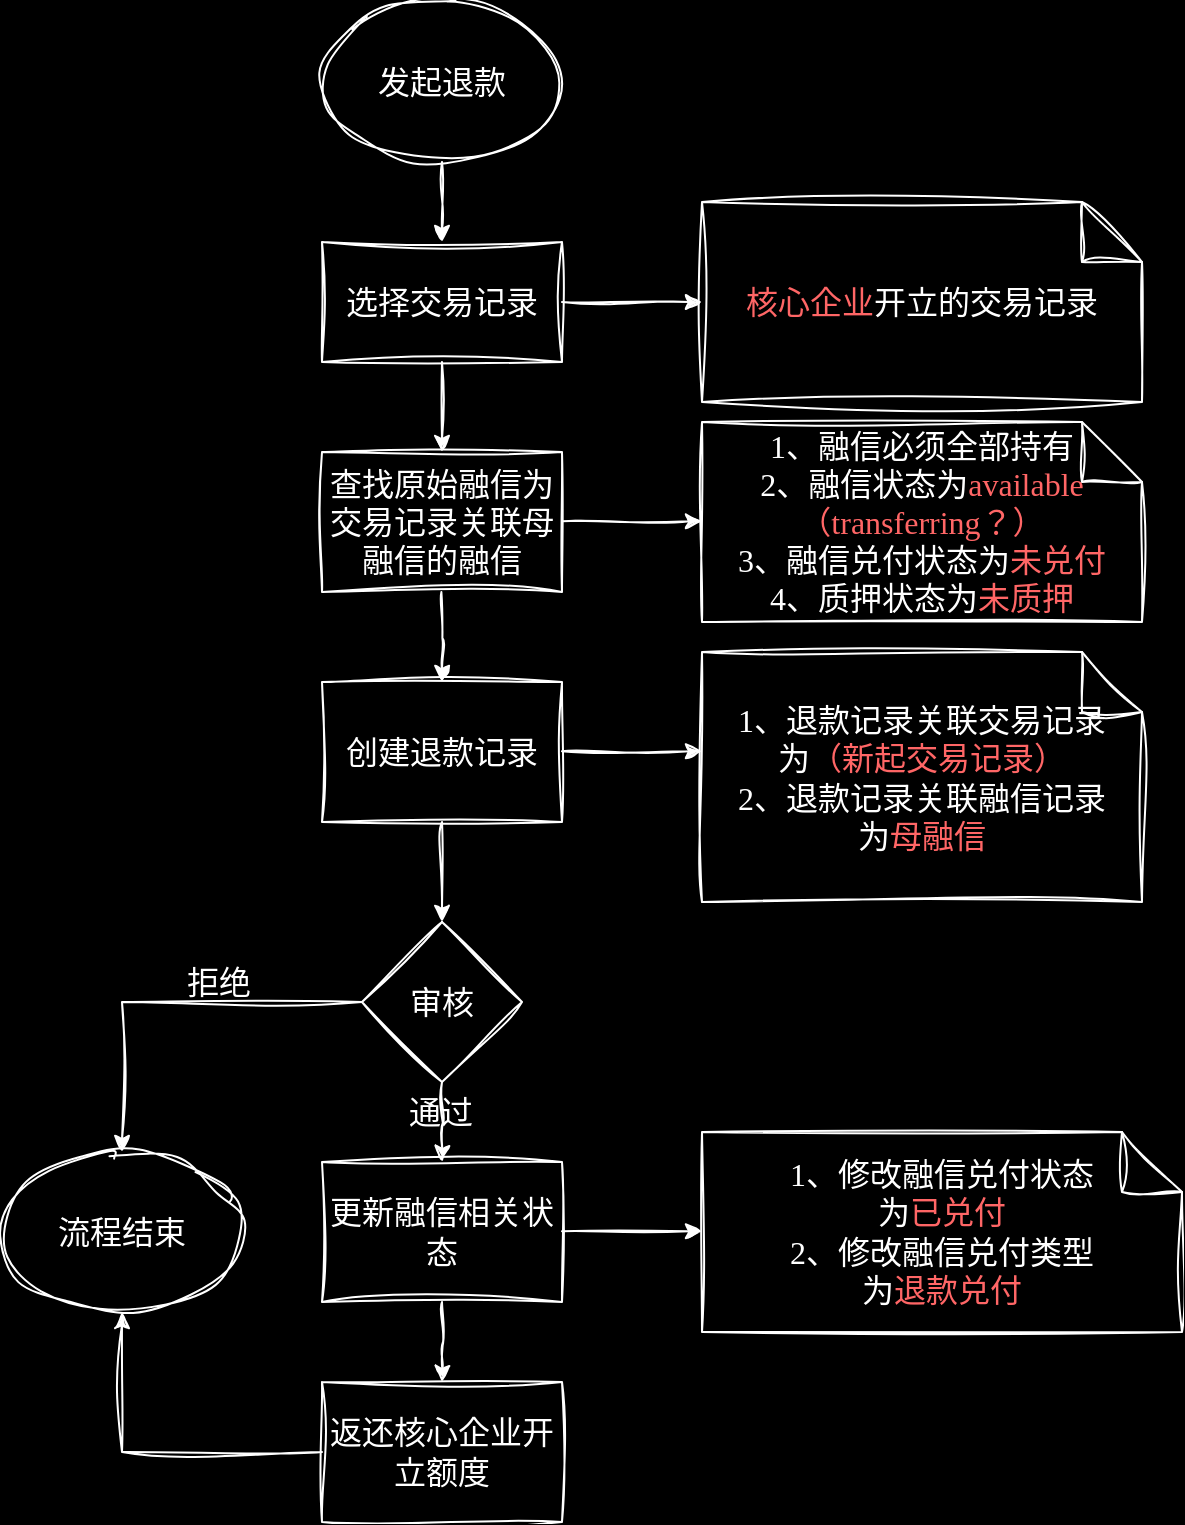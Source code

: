 <mxfile version="24.7.12">
  <diagram name="第 1 页" id="xSBUUF7zfyPPVn0Ek9fH">
    <mxGraphModel dx="753" dy="476" grid="1" gridSize="10" guides="1" tooltips="1" connect="1" arrows="1" fold="1" page="1" pageScale="1" pageWidth="827" pageHeight="1169" background="#000000" math="0" shadow="0">
      <root>
        <mxCell id="0" />
        <mxCell id="1" parent="0" />
        <mxCell id="6oIkDb-312-8pM6s9ORh-19" value="" style="edgeStyle=orthogonalEdgeStyle;rounded=0;sketch=1;hachureGap=4;jiggle=2;curveFitting=1;orthogonalLoop=1;jettySize=auto;html=1;fontFamily=Long Cang;fontSource=https%3A%2F%2Ffonts.googleapis.com%2Fcss%3Ffamily%3DLong%2BCang;fontSize=16;" parent="1" target="6oIkDb-312-8pM6s9ORh-18" edge="1">
          <mxGeometry relative="1" as="geometry">
            <mxPoint x="370" y="160.0" as="sourcePoint" />
          </mxGeometry>
        </mxCell>
        <mxCell id="6oIkDb-312-8pM6s9ORh-20" value="" style="edgeStyle=orthogonalEdgeStyle;rounded=0;sketch=1;hachureGap=4;jiggle=2;curveFitting=1;orthogonalLoop=1;jettySize=auto;html=1;fontFamily=Long Cang;fontSource=https%3A%2F%2Ffonts.googleapis.com%2Fcss%3Ffamily%3DLong%2BCang;strokeColor=#FFFFFF;fontSize=16;exitX=0.5;exitY=1;exitDx=0;exitDy=0;" parent="1" source="o6kX1AXqSNB2H2lRawLF-7" target="6oIkDb-312-8pM6s9ORh-18" edge="1">
          <mxGeometry relative="1" as="geometry">
            <mxPoint x="370" y="160.0" as="sourcePoint" />
          </mxGeometry>
        </mxCell>
        <mxCell id="6oIkDb-312-8pM6s9ORh-22" value="" style="edgeStyle=orthogonalEdgeStyle;rounded=0;sketch=1;hachureGap=4;jiggle=2;curveFitting=1;orthogonalLoop=1;jettySize=auto;html=1;fontFamily=Long Cang;fontSource=https%3A%2F%2Ffonts.googleapis.com%2Fcss%3Ffamily%3DLong%2BCang;strokeColor=#FFFFFF;fontSize=16;" parent="1" source="6oIkDb-312-8pM6s9ORh-18" target="6oIkDb-312-8pM6s9ORh-21" edge="1">
          <mxGeometry relative="1" as="geometry" />
        </mxCell>
        <mxCell id="6oIkDb-312-8pM6s9ORh-18" value="&lt;font style=&quot;font-size: 16px;&quot; color=&quot;#ffffff&quot;&gt;选择交易记录&lt;/font&gt;" style="whiteSpace=wrap;html=1;fontFamily=Long Cang;fillColor=none;strokeColor=#FFFFFF;sketch=1;hachureGap=4;jiggle=2;curveFitting=1;fontSource=https%3A%2F%2Ffonts.googleapis.com%2Fcss%3Ffamily%3DLong%2BCang;fontSize=16;" parent="1" vertex="1">
          <mxGeometry x="310" y="200" width="120" height="60" as="geometry" />
        </mxCell>
        <mxCell id="6oIkDb-312-8pM6s9ORh-29" value="" style="edgeStyle=orthogonalEdgeStyle;rounded=0;sketch=1;hachureGap=4;jiggle=2;curveFitting=1;orthogonalLoop=1;jettySize=auto;html=1;fontFamily=Long Cang;fontSource=https%3A%2F%2Ffonts.googleapis.com%2Fcss%3Ffamily%3DLong%2BCang;strokeColor=#FFFFFF;curved=0;fontSize=16;entryX=0.5;entryY=0;entryDx=0;entryDy=0;" parent="1" target="o6kX1AXqSNB2H2lRawLF-1" edge="1">
          <mxGeometry relative="1" as="geometry">
            <mxPoint x="369.7" y="375" as="sourcePoint" />
            <mxPoint x="390" y="420" as="targetPoint" />
          </mxGeometry>
        </mxCell>
        <mxCell id="6oIkDb-312-8pM6s9ORh-21" value="&lt;font style=&quot;font-size: 16px;&quot; color=&quot;#ffffff&quot;&gt;查找原始融信为交易记录关联母融信的融信&lt;/font&gt;" style="whiteSpace=wrap;html=1;fontFamily=Long Cang;fillColor=none;strokeColor=#FFFFFF;sketch=1;hachureGap=4;jiggle=2;curveFitting=1;fontSource=https%3A%2F%2Ffonts.googleapis.com%2Fcss%3Ffamily%3DLong%2BCang;fontSize=16;" parent="1" vertex="1">
          <mxGeometry x="310" y="305" width="120" height="70" as="geometry" />
        </mxCell>
        <mxCell id="6oIkDb-312-8pM6s9ORh-23" value="&lt;font color=&quot;#ff6666&quot; style=&quot;font-size: 16px;&quot;&gt;核心企业&lt;/font&gt;&lt;font style=&quot;font-size: 16px;&quot; color=&quot;#ffffff&quot;&gt;开立的交易记录&lt;/font&gt;" style="shape=note;whiteSpace=wrap;html=1;backgroundOutline=1;darkOpacity=0.05;sketch=1;hachureGap=4;jiggle=2;curveFitting=1;fontFamily=Long Cang;fontSource=https%3A%2F%2Ffonts.googleapis.com%2Fcss%3Ffamily%3DLong%2BCang;fillColor=none;strokeColor=#FFFFFF;fontSize=16;" parent="1" vertex="1">
          <mxGeometry x="500" y="180" width="220" height="100" as="geometry" />
        </mxCell>
        <mxCell id="6oIkDb-312-8pM6s9ORh-24" style="edgeStyle=orthogonalEdgeStyle;rounded=0;sketch=1;hachureGap=4;jiggle=2;curveFitting=1;orthogonalLoop=1;jettySize=auto;html=1;entryX=0;entryY=0.5;entryDx=0;entryDy=0;entryPerimeter=0;fontFamily=Long Cang;fontSource=https%3A%2F%2Ffonts.googleapis.com%2Fcss%3Ffamily%3DLong%2BCang;strokeColor=#FFFFFF;fontSize=16;" parent="1" source="6oIkDb-312-8pM6s9ORh-18" target="6oIkDb-312-8pM6s9ORh-23" edge="1">
          <mxGeometry relative="1" as="geometry" />
        </mxCell>
        <mxCell id="6oIkDb-312-8pM6s9ORh-25" value="&lt;font style=&quot;font-size: 16px;&quot; color=&quot;#ffffff&quot;&gt;1、融信必须全部持有&lt;/font&gt;&lt;div style=&quot;font-size: 16px;&quot;&gt;&lt;font style=&quot;font-size: 16px;&quot; color=&quot;#ffffff&quot;&gt;2、融信状态&lt;/font&gt;&lt;font style=&quot;background-color: initial;&quot; color=&quot;#ffffff&quot;&gt;为&lt;/font&gt;&lt;font style=&quot;background-color: initial;&quot;&gt;&lt;font color=&quot;#ff6666&quot;&gt;available（transferring？）&lt;/font&gt;&lt;/font&gt;&lt;/div&gt;&lt;div style=&quot;font-size: 16px;&quot;&gt;&lt;div style=&quot;font-size: 16px;&quot;&gt;&lt;div style=&quot;font-size: 16px;&quot;&gt;&lt;div style=&quot;font-size: 16px;&quot;&gt;&lt;font style=&quot;font-size: 16px;&quot; color=&quot;#ffffff&quot;&gt;3、融信兑付状态&lt;/font&gt;&lt;span style=&quot;background-color: initial; color: rgb(255, 255, 255);&quot;&gt;为&lt;/span&gt;&lt;span style=&quot;background-color: initial;&quot;&gt;&lt;font color=&quot;#ff6666&quot;&gt;未兑付&lt;/font&gt;&lt;/span&gt;&lt;/div&gt;&lt;div style=&quot;font-size: 16px;&quot;&gt;&lt;font style=&quot;font-size: 16px;&quot; color=&quot;#ffffff&quot;&gt;4、质押状态&lt;/font&gt;&lt;span style=&quot;color: rgb(255, 255, 255); background-color: initial;&quot;&gt;为&lt;/span&gt;&lt;span style=&quot;background-color: initial;&quot;&gt;&lt;font color=&quot;#ff6666&quot;&gt;未质押&lt;/font&gt;&lt;/span&gt;&lt;/div&gt;&lt;/div&gt;&lt;/div&gt;&lt;/div&gt;" style="shape=note;whiteSpace=wrap;html=1;backgroundOutline=1;darkOpacity=0.05;sketch=1;hachureGap=4;jiggle=2;curveFitting=1;fontFamily=Long Cang;fontSource=https%3A%2F%2Ffonts.googleapis.com%2Fcss%3Ffamily%3DLong%2BCang;fillColor=none;strokeColor=#FFFFFF;fontSize=16;" parent="1" vertex="1">
          <mxGeometry x="500" y="290" width="220" height="100" as="geometry" />
        </mxCell>
        <mxCell id="6oIkDb-312-8pM6s9ORh-26" style="edgeStyle=orthogonalEdgeStyle;rounded=0;sketch=1;hachureGap=4;jiggle=2;curveFitting=1;orthogonalLoop=1;jettySize=auto;html=1;entryX=0;entryY=0.5;entryDx=0;entryDy=0;entryPerimeter=0;fontFamily=Long Cang;fontSource=https%3A%2F%2Ffonts.googleapis.com%2Fcss%3Ffamily%3DLong%2BCang;strokeColor=#FFFFFF;fontSize=16;" parent="1" edge="1">
          <mxGeometry relative="1" as="geometry">
            <mxPoint x="430" y="339.62" as="sourcePoint" />
            <mxPoint x="500" y="339.62" as="targetPoint" />
          </mxGeometry>
        </mxCell>
        <mxCell id="6oIkDb-312-8pM6s9ORh-44" value="" style="edgeStyle=orthogonalEdgeStyle;rounded=0;sketch=1;hachureGap=4;jiggle=2;curveFitting=1;orthogonalLoop=1;jettySize=auto;html=1;fontFamily=Long Cang;fontSource=https%3A%2F%2Ffonts.googleapis.com%2Fcss%3Ffamily%3DLong%2BCang;strokeColor=#FFFFFF;fontSize=16;entryX=0.5;entryY=0;entryDx=0;entryDy=0;" parent="1" source="6oIkDb-312-8pM6s9ORh-28" target="o6kX1AXqSNB2H2lRawLF-10" edge="1">
          <mxGeometry relative="1" as="geometry">
            <mxPoint x="189.97" y="665" as="targetPoint" />
          </mxGeometry>
        </mxCell>
        <mxCell id="6oIkDb-312-8pM6s9ORh-45" value="拒绝" style="edgeLabel;html=1;align=center;verticalAlign=bottom;resizable=0;points=[];sketch=1;hachureGap=4;jiggle=2;curveFitting=1;fontFamily=Long Cang;fontSource=https%3A%2F%2Ffonts.googleapis.com%2Fcss%3Ffamily%3DLong%2BCang;labelBackgroundColor=none;fontColor=#FFFFFF;fontSize=16;" parent="6oIkDb-312-8pM6s9ORh-44" vertex="1" connectable="0">
          <mxGeometry x="-0.261" y="1" relative="1" as="geometry">
            <mxPoint as="offset" />
          </mxGeometry>
        </mxCell>
        <mxCell id="6oIkDb-312-8pM6s9ORh-28" value="&lt;font style=&quot;font-size: 16px;&quot; color=&quot;#ffffff&quot;&gt;审核&lt;/font&gt;" style="rhombus;whiteSpace=wrap;html=1;fontFamily=Long Cang;fillColor=none;strokeColor=#FFFFFF;sketch=1;hachureGap=4;jiggle=2;curveFitting=1;fontSource=https%3A%2F%2Ffonts.googleapis.com%2Fcss%3Ffamily%3DLong%2BCang;fontSize=16;" parent="1" vertex="1">
          <mxGeometry x="330" y="540" width="80" height="80" as="geometry" />
        </mxCell>
        <mxCell id="6oIkDb-312-8pM6s9ORh-30" value="" style="edgeStyle=orthogonalEdgeStyle;rounded=0;sketch=1;hachureGap=4;jiggle=2;curveFitting=1;orthogonalLoop=1;jettySize=auto;html=1;fontFamily=Long Cang;fontSource=https%3A%2F%2Ffonts.googleapis.com%2Fcss%3Ffamily%3DLong%2BCang;strokeColor=#FFFFFF;curved=0;fontSize=16;" parent="1" edge="1">
          <mxGeometry relative="1" as="geometry">
            <mxPoint x="370" y="620" as="sourcePoint" />
            <mxPoint x="370" y="660" as="targetPoint" />
          </mxGeometry>
        </mxCell>
        <mxCell id="6oIkDb-312-8pM6s9ORh-34" value="通过" style="edgeLabel;html=1;align=center;verticalAlign=middle;resizable=0;points=[];sketch=1;hachureGap=4;jiggle=2;curveFitting=1;fontFamily=Long Cang;fontSource=https%3A%2F%2Ffonts.googleapis.com%2Fcss%3Ffamily%3DLong%2BCang;labelBackgroundColor=none;fontColor=#FFFFFF;fontSize=16;" parent="6oIkDb-312-8pM6s9ORh-30" vertex="1" connectable="0">
          <mxGeometry x="-0.314" y="-2" relative="1" as="geometry">
            <mxPoint as="offset" />
          </mxGeometry>
        </mxCell>
        <mxCell id="6oIkDb-312-8pM6s9ORh-32" value="&lt;font style=&quot;font-size: 16px;&quot; color=&quot;#ffffff&quot;&gt;更新融信相关状态&lt;/font&gt;" style="whiteSpace=wrap;html=1;fontFamily=Long Cang;fillColor=none;strokeColor=#FFFFFF;sketch=1;hachureGap=4;jiggle=2;curveFitting=1;fontSource=https%3A%2F%2Ffonts.googleapis.com%2Fcss%3Ffamily%3DLong%2BCang;fontSize=16;" parent="1" vertex="1">
          <mxGeometry x="310" y="660" width="120" height="70" as="geometry" />
        </mxCell>
        <mxCell id="6oIkDb-312-8pM6s9ORh-35" value="&lt;font style=&quot;font-size: 16px;&quot; color=&quot;#ffffff&quot;&gt;1、修改融信兑付状态&lt;/font&gt;&lt;div&gt;&lt;font style=&quot;font-size: 16px;&quot; color=&quot;#ffffff&quot;&gt;为&lt;/font&gt;&lt;font color=&quot;#ff6666&quot; style=&quot;font-size: 16px;&quot;&gt;已兑付&lt;/font&gt;&lt;div style=&quot;font-size: 16px;&quot;&gt;&lt;font style=&quot;font-size: 16px;&quot; color=&quot;#ffffff&quot;&gt;2、修改融信兑付类型&lt;/font&gt;&lt;/div&gt;&lt;div style=&quot;font-size: 16px;&quot;&gt;&lt;font style=&quot;font-size: 16px;&quot; color=&quot;#ffffff&quot;&gt;为&lt;/font&gt;&lt;font color=&quot;#ff6666&quot; style=&quot;font-size: 16px;&quot;&gt;退款兑付&lt;/font&gt;&lt;/div&gt;&lt;/div&gt;" style="shape=note;whiteSpace=wrap;html=1;backgroundOutline=1;darkOpacity=0.05;sketch=1;hachureGap=4;jiggle=2;curveFitting=1;fontFamily=Long Cang;fontSource=https%3A%2F%2Ffonts.googleapis.com%2Fcss%3Ffamily%3DLong%2BCang;fillColor=none;strokeColor=#FFFFFF;fontSize=16;" parent="1" vertex="1">
          <mxGeometry x="500" y="645" width="240" height="100" as="geometry" />
        </mxCell>
        <mxCell id="6oIkDb-312-8pM6s9ORh-36" style="edgeStyle=orthogonalEdgeStyle;rounded=0;sketch=1;hachureGap=4;jiggle=2;curveFitting=1;orthogonalLoop=1;jettySize=auto;html=1;entryX=0;entryY=0.5;entryDx=0;entryDy=0;entryPerimeter=0;fontFamily=Long Cang;fontSource=https%3A%2F%2Ffonts.googleapis.com%2Fcss%3Ffamily%3DLong%2BCang;strokeColor=#FFFFFF;fontSize=16;" parent="1" edge="1">
          <mxGeometry relative="1" as="geometry">
            <mxPoint x="430" y="694.62" as="sourcePoint" />
            <mxPoint x="500" y="694.62" as="targetPoint" />
          </mxGeometry>
        </mxCell>
        <mxCell id="6oIkDb-312-8pM6s9ORh-37" value="" style="edgeStyle=orthogonalEdgeStyle;rounded=0;sketch=1;hachureGap=4;jiggle=2;curveFitting=1;orthogonalLoop=1;jettySize=auto;html=1;fontFamily=Long Cang;fontSource=https%3A%2F%2Ffonts.googleapis.com%2Fcss%3Ffamily%3DLong%2BCang;strokeColor=#FFFFFF;curved=0;fontSize=16;" parent="1" edge="1">
          <mxGeometry relative="1" as="geometry">
            <mxPoint x="370" y="730" as="sourcePoint" />
            <mxPoint x="370" y="770" as="targetPoint" />
          </mxGeometry>
        </mxCell>
        <mxCell id="6oIkDb-312-8pM6s9ORh-46" style="edgeStyle=orthogonalEdgeStyle;rounded=0;sketch=1;hachureGap=4;jiggle=2;curveFitting=1;orthogonalLoop=1;jettySize=auto;html=1;fontFamily=Long Cang;fontSource=https%3A%2F%2Ffonts.googleapis.com%2Fcss%3Ffamily%3DLong%2BCang;strokeColor=#FFFFFF;entryX=0.5;entryY=1;entryDx=0;entryDy=0;fontSize=16;" parent="1" source="6oIkDb-312-8pM6s9ORh-39" target="o6kX1AXqSNB2H2lRawLF-10" edge="1">
          <mxGeometry relative="1" as="geometry">
            <mxPoint x="190.0" y="725" as="targetPoint" />
          </mxGeometry>
        </mxCell>
        <mxCell id="6oIkDb-312-8pM6s9ORh-39" value="&lt;font style=&quot;font-size: 16px;&quot; color=&quot;#ffffff&quot;&gt;返还核心企业开立额度&lt;/font&gt;" style="whiteSpace=wrap;html=1;fontFamily=Long Cang;fillColor=none;strokeColor=#FFFFFF;sketch=1;hachureGap=4;jiggle=2;curveFitting=1;fontSource=https%3A%2F%2Ffonts.googleapis.com%2Fcss%3Ffamily%3DLong%2BCang;fontSize=16;" parent="1" vertex="1">
          <mxGeometry x="310" y="770" width="120" height="70" as="geometry" />
        </mxCell>
        <mxCell id="o6kX1AXqSNB2H2lRawLF-3" style="edgeStyle=orthogonalEdgeStyle;rounded=0;sketch=1;hachureGap=4;jiggle=2;curveFitting=1;orthogonalLoop=1;jettySize=auto;html=1;entryX=0.5;entryY=0;entryDx=0;entryDy=0;fontFamily=Architects Daughter;fontSource=https%3A%2F%2Ffonts.googleapis.com%2Fcss%3Ffamily%3DArchitects%2BDaughter;strokeColor=#FFFFFF;" edge="1" parent="1" source="o6kX1AXqSNB2H2lRawLF-1" target="6oIkDb-312-8pM6s9ORh-28">
          <mxGeometry relative="1" as="geometry" />
        </mxCell>
        <mxCell id="o6kX1AXqSNB2H2lRawLF-1" value="&lt;font color=&quot;#ffffff&quot;&gt;创建退款记录&lt;/font&gt;" style="whiteSpace=wrap;html=1;fontFamily=Long Cang;fillColor=none;strokeColor=#FFFFFF;sketch=1;hachureGap=4;jiggle=2;curveFitting=1;fontSource=https%3A%2F%2Ffonts.googleapis.com%2Fcss%3Ffamily%3DLong%2BCang;fontSize=16;" vertex="1" parent="1">
          <mxGeometry x="310" y="420" width="120" height="70" as="geometry" />
        </mxCell>
        <mxCell id="o6kX1AXqSNB2H2lRawLF-5" value="&lt;font color=&quot;#ffffff&quot;&gt;1、退款记录关联&lt;/font&gt;&lt;span style=&quot;color: rgb(255, 255, 255);&quot;&gt;交易&lt;/span&gt;&lt;span style=&quot;background-color: initial; color: rgb(255, 255, 255);&quot;&gt;记录&lt;/span&gt;&lt;div&gt;&lt;span style=&quot;background-color: initial; color: rgb(255, 255, 255);&quot;&gt;为&lt;/span&gt;&lt;span style=&quot;background-color: initial;&quot;&gt;&lt;font color=&quot;#ff6666&quot;&gt;（新起交易记录）&lt;/font&gt;&lt;/span&gt;&lt;div&gt;&lt;div&gt;&lt;div&gt;&lt;span style=&quot;color: rgb(255, 255, 255);&quot;&gt;2、退款记录关联融信记录&lt;/span&gt;&lt;/div&gt;&lt;div&gt;&lt;span style=&quot;color: rgb(255, 255, 255);&quot;&gt;为&lt;/span&gt;&lt;font color=&quot;#ff6666&quot;&gt;母融信&lt;/font&gt;&lt;font color=&quot;#ffffff&quot;&gt;&lt;br&gt;&lt;/font&gt;&lt;/div&gt;&lt;/div&gt;&lt;/div&gt;&lt;/div&gt;" style="shape=note;whiteSpace=wrap;html=1;backgroundOutline=1;darkOpacity=0.05;sketch=1;hachureGap=4;jiggle=2;curveFitting=1;fontFamily=Long Cang;fontSource=https%3A%2F%2Ffonts.googleapis.com%2Fcss%3Ffamily%3DLong%2BCang;fillColor=none;strokeColor=#FFFFFF;fontSize=16;" vertex="1" parent="1">
          <mxGeometry x="500" y="405" width="220" height="125" as="geometry" />
        </mxCell>
        <mxCell id="o6kX1AXqSNB2H2lRawLF-6" style="edgeStyle=orthogonalEdgeStyle;rounded=0;sketch=1;hachureGap=4;jiggle=2;curveFitting=1;orthogonalLoop=1;jettySize=auto;html=1;entryX=0;entryY=0.5;entryDx=0;entryDy=0;entryPerimeter=0;fontFamily=Long Cang;fontSource=https%3A%2F%2Ffonts.googleapis.com%2Fcss%3Ffamily%3DLong%2BCang;strokeColor=#FFFFFF;fontSize=16;" edge="1" parent="1">
          <mxGeometry relative="1" as="geometry">
            <mxPoint x="430" y="454.62" as="sourcePoint" />
            <mxPoint x="500" y="454.62" as="targetPoint" />
          </mxGeometry>
        </mxCell>
        <mxCell id="o6kX1AXqSNB2H2lRawLF-7" value="&lt;span style=&quot;color: rgb(255, 255, 255); font-family: &amp;quot;Long Cang&amp;quot;; font-size: 16px;&quot;&gt;发起退款&lt;/span&gt;" style="ellipse;whiteSpace=wrap;html=1;sketch=1;hachureGap=4;jiggle=2;curveFitting=1;fontFamily=Architects Daughter;fontSource=https%3A%2F%2Ffonts.googleapis.com%2Fcss%3Ffamily%3DArchitects%2BDaughter;fillColor=none;strokeColor=#FFFFFF;" vertex="1" parent="1">
          <mxGeometry x="310" y="80" width="120" height="80" as="geometry" />
        </mxCell>
        <mxCell id="o6kX1AXqSNB2H2lRawLF-10" value="&lt;span style=&quot;color: rgb(255, 255, 255); font-family: &amp;quot;Long Cang&amp;quot;; font-size: 16px;&quot;&gt;流程结束&lt;/span&gt;" style="ellipse;whiteSpace=wrap;html=1;sketch=1;hachureGap=4;jiggle=2;curveFitting=1;fontFamily=Architects Daughter;fontSource=https%3A%2F%2Ffonts.googleapis.com%2Fcss%3Ffamily%3DArchitects%2BDaughter;fillColor=none;strokeColor=#FFFFFF;" vertex="1" parent="1">
          <mxGeometry x="150" y="655" width="120" height="80" as="geometry" />
        </mxCell>
      </root>
    </mxGraphModel>
  </diagram>
</mxfile>
